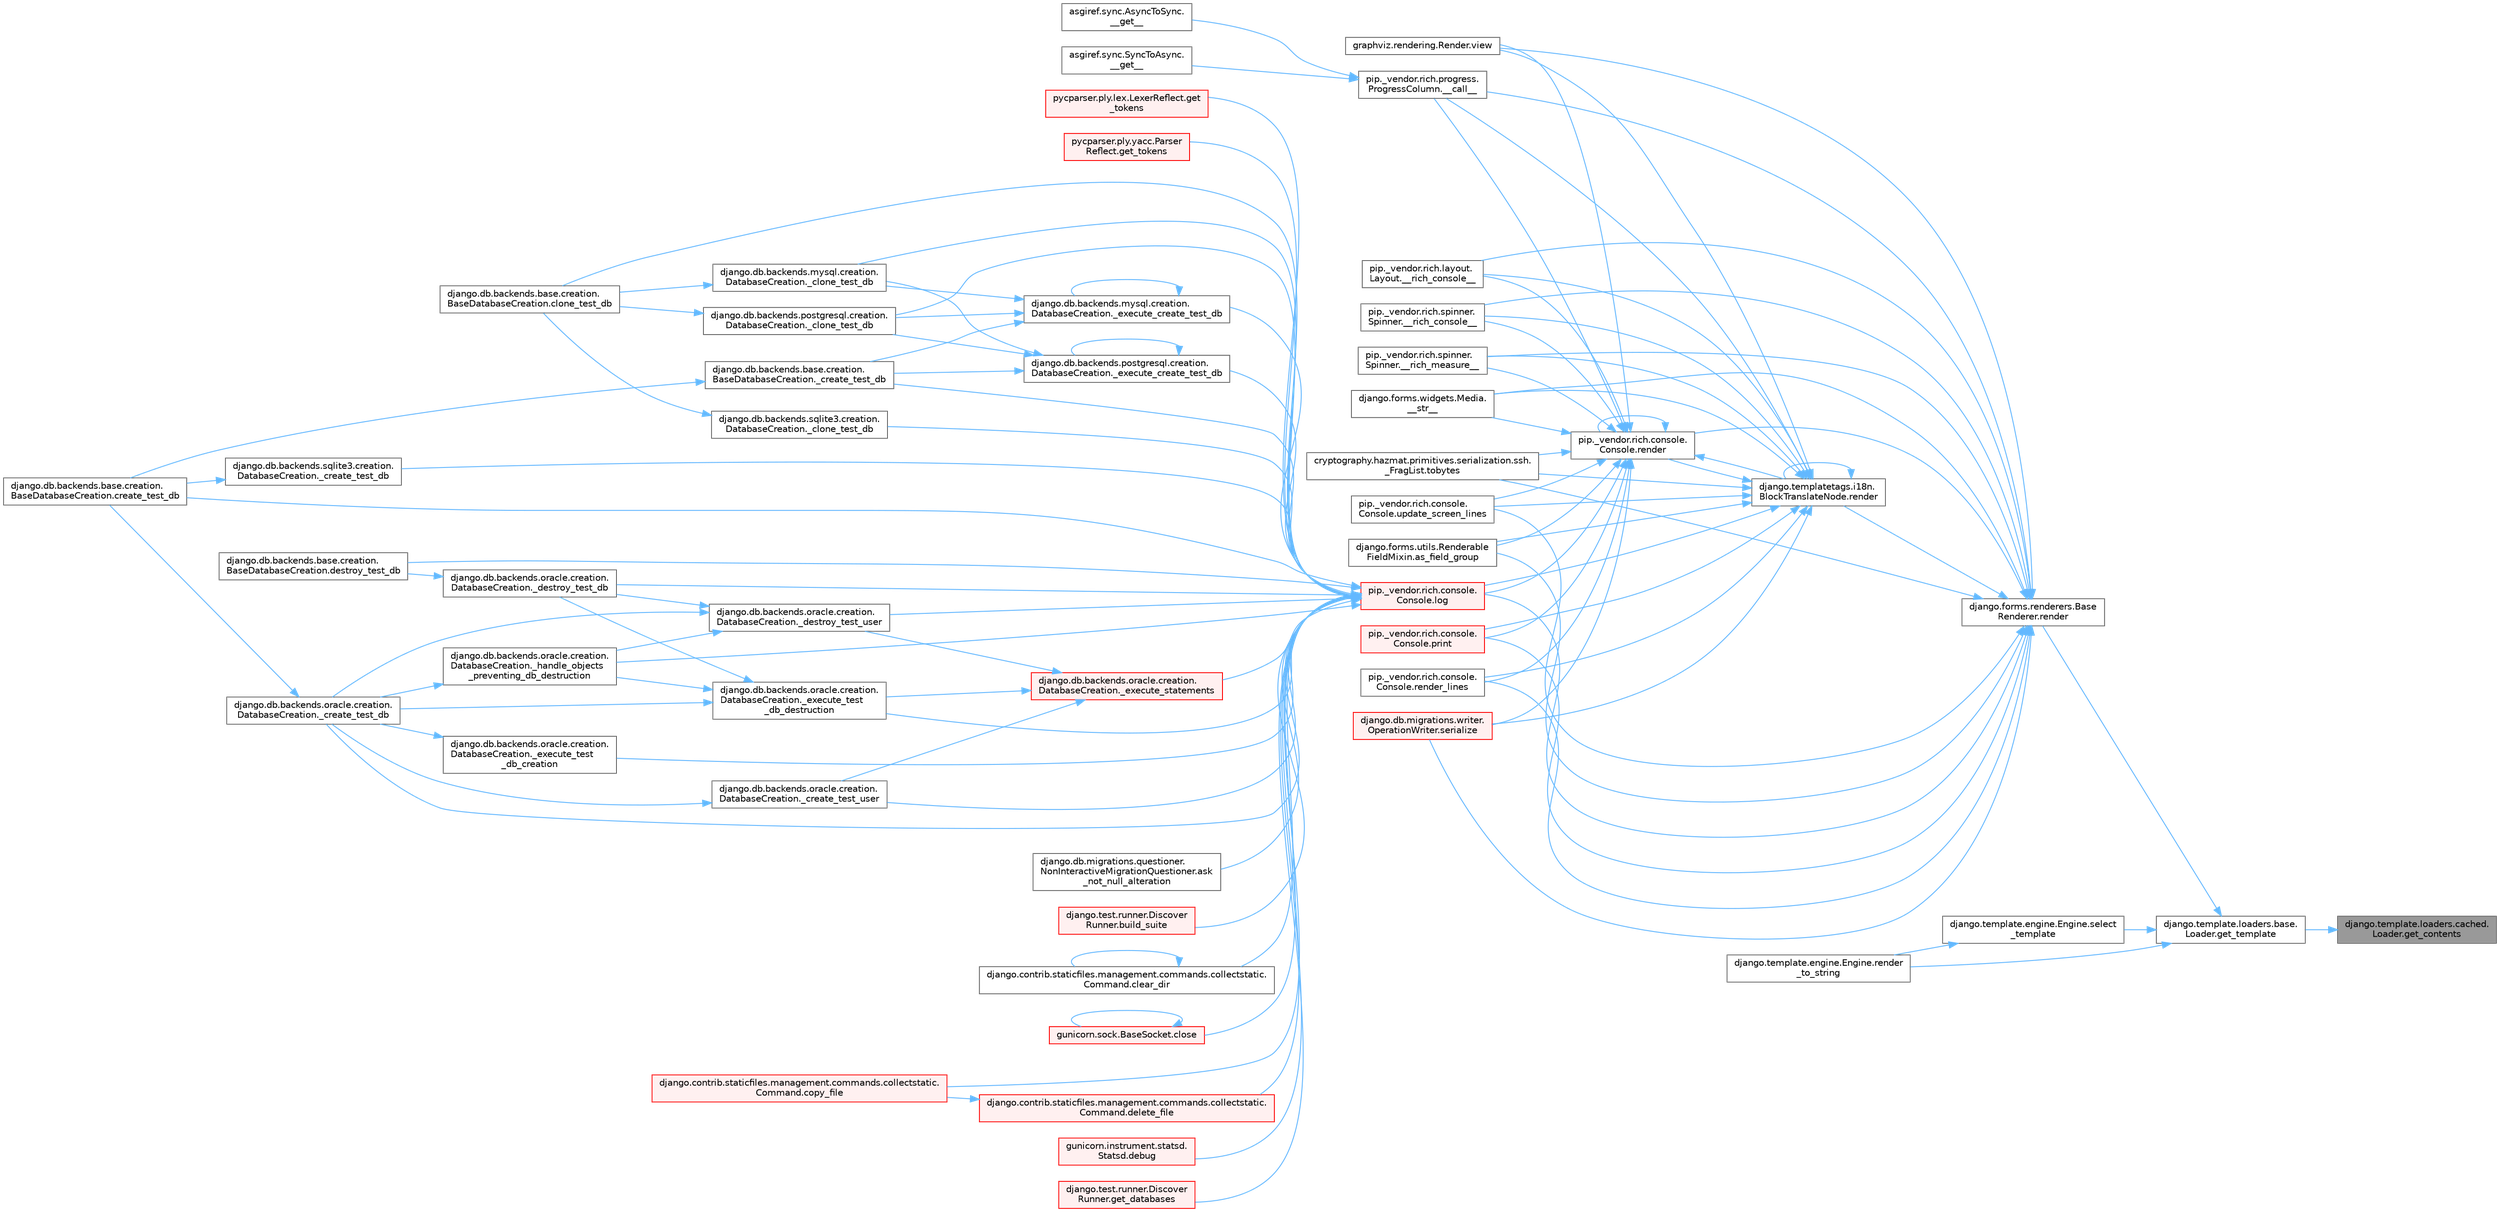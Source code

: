 digraph "django.template.loaders.cached.Loader.get_contents"
{
 // LATEX_PDF_SIZE
  bgcolor="transparent";
  edge [fontname=Helvetica,fontsize=10,labelfontname=Helvetica,labelfontsize=10];
  node [fontname=Helvetica,fontsize=10,shape=box,height=0.2,width=0.4];
  rankdir="RL";
  Node1 [id="Node000001",label="django.template.loaders.cached.\lLoader.get_contents",height=0.2,width=0.4,color="gray40", fillcolor="grey60", style="filled", fontcolor="black",tooltip=" "];
  Node1 -> Node2 [id="edge1_Node000001_Node000002",dir="back",color="steelblue1",style="solid",tooltip=" "];
  Node2 [id="Node000002",label="django.template.loaders.base.\lLoader.get_template",height=0.2,width=0.4,color="grey40", fillcolor="white", style="filled",URL="$classdjango_1_1template_1_1loaders_1_1base_1_1_loader.html#a669ef828001f88976aef1a6a91af9b86",tooltip=" "];
  Node2 -> Node3 [id="edge2_Node000002_Node000003",dir="back",color="steelblue1",style="solid",tooltip=" "];
  Node3 [id="Node000003",label="django.forms.renderers.Base\lRenderer.render",height=0.2,width=0.4,color="grey40", fillcolor="white", style="filled",URL="$classdjango_1_1forms_1_1renderers_1_1_base_renderer.html#afc2864a13f4b09dd1ed354c16e047652",tooltip=" "];
  Node3 -> Node4 [id="edge3_Node000003_Node000004",dir="back",color="steelblue1",style="solid",tooltip=" "];
  Node4 [id="Node000004",label="pip._vendor.rich.progress.\lProgressColumn.__call__",height=0.2,width=0.4,color="grey40", fillcolor="white", style="filled",URL="$classpip_1_1__vendor_1_1rich_1_1progress_1_1_progress_column.html#ae0c399be74222f949edb0fa5324cf6ea",tooltip=" "];
  Node4 -> Node5 [id="edge4_Node000004_Node000005",dir="back",color="steelblue1",style="solid",tooltip=" "];
  Node5 [id="Node000005",label="asgiref.sync.AsyncToSync.\l__get__",height=0.2,width=0.4,color="grey40", fillcolor="white", style="filled",URL="$classasgiref_1_1sync_1_1_async_to_sync.html#a23e9ef7a73da98dad9e3f4e65846969b",tooltip=" "];
  Node4 -> Node6 [id="edge5_Node000004_Node000006",dir="back",color="steelblue1",style="solid",tooltip=" "];
  Node6 [id="Node000006",label="asgiref.sync.SyncToAsync.\l__get__",height=0.2,width=0.4,color="grey40", fillcolor="white", style="filled",URL="$classasgiref_1_1sync_1_1_sync_to_async.html#aebdfbe3f01079a529fd2f39810597381",tooltip=" "];
  Node3 -> Node7 [id="edge6_Node000003_Node000007",dir="back",color="steelblue1",style="solid",tooltip=" "];
  Node7 [id="Node000007",label="pip._vendor.rich.layout.\lLayout.__rich_console__",height=0.2,width=0.4,color="grey40", fillcolor="white", style="filled",URL="$classpip_1_1__vendor_1_1rich_1_1layout_1_1_layout.html#ac39cb3d17d2b0324ee1b0dada41a3ebd",tooltip=" "];
  Node3 -> Node8 [id="edge7_Node000003_Node000008",dir="back",color="steelblue1",style="solid",tooltip=" "];
  Node8 [id="Node000008",label="pip._vendor.rich.spinner.\lSpinner.__rich_console__",height=0.2,width=0.4,color="grey40", fillcolor="white", style="filled",URL="$classpip_1_1__vendor_1_1rich_1_1spinner_1_1_spinner.html#a6883d8dced19ac48d4dfc74f776357fd",tooltip=" "];
  Node3 -> Node9 [id="edge8_Node000003_Node000009",dir="back",color="steelblue1",style="solid",tooltip=" "];
  Node9 [id="Node000009",label="pip._vendor.rich.spinner.\lSpinner.__rich_measure__",height=0.2,width=0.4,color="grey40", fillcolor="white", style="filled",URL="$classpip_1_1__vendor_1_1rich_1_1spinner_1_1_spinner.html#a89745682c823c44a31bae8e8d07869f5",tooltip=" "];
  Node3 -> Node10 [id="edge9_Node000003_Node000010",dir="back",color="steelblue1",style="solid",tooltip=" "];
  Node10 [id="Node000010",label="django.forms.widgets.Media.\l__str__",height=0.2,width=0.4,color="grey40", fillcolor="white", style="filled",URL="$classdjango_1_1forms_1_1widgets_1_1_media.html#ae1651710548a7d9f14f036d035012d21",tooltip=" "];
  Node3 -> Node11 [id="edge10_Node000003_Node000011",dir="back",color="steelblue1",style="solid",tooltip=" "];
  Node11 [id="Node000011",label="django.forms.utils.Renderable\lFieldMixin.as_field_group",height=0.2,width=0.4,color="grey40", fillcolor="white", style="filled",URL="$classdjango_1_1forms_1_1utils_1_1_renderable_field_mixin.html#a1e9a1b4f790ea694431554267fd5d74c",tooltip=" "];
  Node3 -> Node12 [id="edge11_Node000003_Node000012",dir="back",color="steelblue1",style="solid",tooltip=" "];
  Node12 [id="Node000012",label="pip._vendor.rich.console.\lConsole.log",height=0.2,width=0.4,color="red", fillcolor="#FFF0F0", style="filled",URL="$classpip_1_1__vendor_1_1rich_1_1console_1_1_console.html#af9c77e39f9413fc2b134c60cfa23b0f1",tooltip=" "];
  Node12 -> Node13 [id="edge12_Node000012_Node000013",dir="back",color="steelblue1",style="solid",tooltip=" "];
  Node13 [id="Node000013",label="django.db.backends.mysql.creation.\lDatabaseCreation._clone_test_db",height=0.2,width=0.4,color="grey40", fillcolor="white", style="filled",URL="$classdjango_1_1db_1_1backends_1_1mysql_1_1creation_1_1_database_creation.html#ab4d99b6a9b6a81141d0fba9440d91619",tooltip=" "];
  Node13 -> Node14 [id="edge13_Node000013_Node000014",dir="back",color="steelblue1",style="solid",tooltip=" "];
  Node14 [id="Node000014",label="django.db.backends.base.creation.\lBaseDatabaseCreation.clone_test_db",height=0.2,width=0.4,color="grey40", fillcolor="white", style="filled",URL="$classdjango_1_1db_1_1backends_1_1base_1_1creation_1_1_base_database_creation.html#aa792ff2a6725c1020027c189ff967316",tooltip=" "];
  Node12 -> Node15 [id="edge14_Node000012_Node000015",dir="back",color="steelblue1",style="solid",tooltip=" "];
  Node15 [id="Node000015",label="django.db.backends.postgresql.creation.\lDatabaseCreation._clone_test_db",height=0.2,width=0.4,color="grey40", fillcolor="white", style="filled",URL="$classdjango_1_1db_1_1backends_1_1postgresql_1_1creation_1_1_database_creation.html#ab57e8a2ba94a8a4888fd435036b4c322",tooltip=" "];
  Node15 -> Node14 [id="edge15_Node000015_Node000014",dir="back",color="steelblue1",style="solid",tooltip=" "];
  Node12 -> Node16 [id="edge16_Node000012_Node000016",dir="back",color="steelblue1",style="solid",tooltip=" "];
  Node16 [id="Node000016",label="django.db.backends.sqlite3.creation.\lDatabaseCreation._clone_test_db",height=0.2,width=0.4,color="grey40", fillcolor="white", style="filled",URL="$classdjango_1_1db_1_1backends_1_1sqlite3_1_1creation_1_1_database_creation.html#a43a28bd11187e2b0677fd0be7643387b",tooltip=" "];
  Node16 -> Node14 [id="edge17_Node000016_Node000014",dir="back",color="steelblue1",style="solid",tooltip=" "];
  Node12 -> Node17 [id="edge18_Node000012_Node000017",dir="back",color="steelblue1",style="solid",tooltip=" "];
  Node17 [id="Node000017",label="django.db.backends.base.creation.\lBaseDatabaseCreation._create_test_db",height=0.2,width=0.4,color="grey40", fillcolor="white", style="filled",URL="$classdjango_1_1db_1_1backends_1_1base_1_1creation_1_1_base_database_creation.html#a3782aff49b95503af2f0e518a10dc22d",tooltip=" "];
  Node17 -> Node18 [id="edge19_Node000017_Node000018",dir="back",color="steelblue1",style="solid",tooltip=" "];
  Node18 [id="Node000018",label="django.db.backends.base.creation.\lBaseDatabaseCreation.create_test_db",height=0.2,width=0.4,color="grey40", fillcolor="white", style="filled",URL="$classdjango_1_1db_1_1backends_1_1base_1_1creation_1_1_base_database_creation.html#af6962208f3f5ffa10ab9acf501090181",tooltip=" "];
  Node12 -> Node19 [id="edge20_Node000012_Node000019",dir="back",color="steelblue1",style="solid",tooltip=" "];
  Node19 [id="Node000019",label="django.db.backends.oracle.creation.\lDatabaseCreation._create_test_db",height=0.2,width=0.4,color="grey40", fillcolor="white", style="filled",URL="$classdjango_1_1db_1_1backends_1_1oracle_1_1creation_1_1_database_creation.html#aea03f2099a0f6691226755c6b60c133f",tooltip=" "];
  Node19 -> Node18 [id="edge21_Node000019_Node000018",dir="back",color="steelblue1",style="solid",tooltip=" "];
  Node12 -> Node20 [id="edge22_Node000012_Node000020",dir="back",color="steelblue1",style="solid",tooltip=" "];
  Node20 [id="Node000020",label="django.db.backends.sqlite3.creation.\lDatabaseCreation._create_test_db",height=0.2,width=0.4,color="grey40", fillcolor="white", style="filled",URL="$classdjango_1_1db_1_1backends_1_1sqlite3_1_1creation_1_1_database_creation.html#a67d2c057a1e604f78b379e63cd6bff28",tooltip=" "];
  Node20 -> Node18 [id="edge23_Node000020_Node000018",dir="back",color="steelblue1",style="solid",tooltip=" "];
  Node12 -> Node21 [id="edge24_Node000012_Node000021",dir="back",color="steelblue1",style="solid",tooltip=" "];
  Node21 [id="Node000021",label="django.db.backends.oracle.creation.\lDatabaseCreation._create_test_user",height=0.2,width=0.4,color="grey40", fillcolor="white", style="filled",URL="$classdjango_1_1db_1_1backends_1_1oracle_1_1creation_1_1_database_creation.html#a59ea754a7f0af2c6d24086c033e1a0dd",tooltip=" "];
  Node21 -> Node19 [id="edge25_Node000021_Node000019",dir="back",color="steelblue1",style="solid",tooltip=" "];
  Node12 -> Node22 [id="edge26_Node000012_Node000022",dir="back",color="steelblue1",style="solid",tooltip=" "];
  Node22 [id="Node000022",label="django.db.backends.oracle.creation.\lDatabaseCreation._destroy_test_db",height=0.2,width=0.4,color="grey40", fillcolor="white", style="filled",URL="$classdjango_1_1db_1_1backends_1_1oracle_1_1creation_1_1_database_creation.html#a08dd28500eb796fba820014d705845e1",tooltip=" "];
  Node22 -> Node23 [id="edge27_Node000022_Node000023",dir="back",color="steelblue1",style="solid",tooltip=" "];
  Node23 [id="Node000023",label="django.db.backends.base.creation.\lBaseDatabaseCreation.destroy_test_db",height=0.2,width=0.4,color="grey40", fillcolor="white", style="filled",URL="$classdjango_1_1db_1_1backends_1_1base_1_1creation_1_1_base_database_creation.html#a2c41c21dd95190d85b132c7666f9593d",tooltip=" "];
  Node12 -> Node24 [id="edge28_Node000012_Node000024",dir="back",color="steelblue1",style="solid",tooltip=" "];
  Node24 [id="Node000024",label="django.db.backends.oracle.creation.\lDatabaseCreation._destroy_test_user",height=0.2,width=0.4,color="grey40", fillcolor="white", style="filled",URL="$classdjango_1_1db_1_1backends_1_1oracle_1_1creation_1_1_database_creation.html#ac5b566d811b2dcccb9c6c125486ec8b9",tooltip=" "];
  Node24 -> Node19 [id="edge29_Node000024_Node000019",dir="back",color="steelblue1",style="solid",tooltip=" "];
  Node24 -> Node22 [id="edge30_Node000024_Node000022",dir="back",color="steelblue1",style="solid",tooltip=" "];
  Node24 -> Node25 [id="edge31_Node000024_Node000025",dir="back",color="steelblue1",style="solid",tooltip=" "];
  Node25 [id="Node000025",label="django.db.backends.oracle.creation.\lDatabaseCreation._handle_objects\l_preventing_db_destruction",height=0.2,width=0.4,color="grey40", fillcolor="white", style="filled",URL="$classdjango_1_1db_1_1backends_1_1oracle_1_1creation_1_1_database_creation.html#a1c37c804f0a89dbadda5bc9fd5b601af",tooltip=" "];
  Node25 -> Node19 [id="edge32_Node000025_Node000019",dir="back",color="steelblue1",style="solid",tooltip=" "];
  Node12 -> Node26 [id="edge33_Node000012_Node000026",dir="back",color="steelblue1",style="solid",tooltip=" "];
  Node26 [id="Node000026",label="django.db.backends.mysql.creation.\lDatabaseCreation._execute_create_test_db",height=0.2,width=0.4,color="grey40", fillcolor="white", style="filled",URL="$classdjango_1_1db_1_1backends_1_1mysql_1_1creation_1_1_database_creation.html#ab42ab74c9087be175aad845aec9d4160",tooltip=" "];
  Node26 -> Node13 [id="edge34_Node000026_Node000013",dir="back",color="steelblue1",style="solid",tooltip=" "];
  Node26 -> Node15 [id="edge35_Node000026_Node000015",dir="back",color="steelblue1",style="solid",tooltip=" "];
  Node26 -> Node17 [id="edge36_Node000026_Node000017",dir="back",color="steelblue1",style="solid",tooltip=" "];
  Node26 -> Node26 [id="edge37_Node000026_Node000026",dir="back",color="steelblue1",style="solid",tooltip=" "];
  Node12 -> Node27 [id="edge38_Node000012_Node000027",dir="back",color="steelblue1",style="solid",tooltip=" "];
  Node27 [id="Node000027",label="django.db.backends.postgresql.creation.\lDatabaseCreation._execute_create_test_db",height=0.2,width=0.4,color="grey40", fillcolor="white", style="filled",URL="$classdjango_1_1db_1_1backends_1_1postgresql_1_1creation_1_1_database_creation.html#a8c9e9502a3370ff7f46e7982b1ace1ec",tooltip=" "];
  Node27 -> Node13 [id="edge39_Node000027_Node000013",dir="back",color="steelblue1",style="solid",tooltip=" "];
  Node27 -> Node15 [id="edge40_Node000027_Node000015",dir="back",color="steelblue1",style="solid",tooltip=" "];
  Node27 -> Node17 [id="edge41_Node000027_Node000017",dir="back",color="steelblue1",style="solid",tooltip=" "];
  Node27 -> Node27 [id="edge42_Node000027_Node000027",dir="back",color="steelblue1",style="solid",tooltip=" "];
  Node12 -> Node28 [id="edge43_Node000012_Node000028",dir="back",color="steelblue1",style="solid",tooltip=" "];
  Node28 [id="Node000028",label="django.db.backends.oracle.creation.\lDatabaseCreation._execute_statements",height=0.2,width=0.4,color="red", fillcolor="#FFF0F0", style="filled",URL="$classdjango_1_1db_1_1backends_1_1oracle_1_1creation_1_1_database_creation.html#a40f0a887cb7b18753bb057b12ede6de5",tooltip=" "];
  Node28 -> Node21 [id="edge44_Node000028_Node000021",dir="back",color="steelblue1",style="solid",tooltip=" "];
  Node28 -> Node24 [id="edge45_Node000028_Node000024",dir="back",color="steelblue1",style="solid",tooltip=" "];
  Node28 -> Node31 [id="edge46_Node000028_Node000031",dir="back",color="steelblue1",style="solid",tooltip=" "];
  Node31 [id="Node000031",label="django.db.backends.oracle.creation.\lDatabaseCreation._execute_test\l_db_destruction",height=0.2,width=0.4,color="grey40", fillcolor="white", style="filled",URL="$classdjango_1_1db_1_1backends_1_1oracle_1_1creation_1_1_database_creation.html#a122c68cb1495e4c1a5c9c6a8f61ea46f",tooltip=" "];
  Node31 -> Node19 [id="edge47_Node000031_Node000019",dir="back",color="steelblue1",style="solid",tooltip=" "];
  Node31 -> Node22 [id="edge48_Node000031_Node000022",dir="back",color="steelblue1",style="solid",tooltip=" "];
  Node31 -> Node25 [id="edge49_Node000031_Node000025",dir="back",color="steelblue1",style="solid",tooltip=" "];
  Node12 -> Node30 [id="edge50_Node000012_Node000030",dir="back",color="steelblue1",style="solid",tooltip=" "];
  Node30 [id="Node000030",label="django.db.backends.oracle.creation.\lDatabaseCreation._execute_test\l_db_creation",height=0.2,width=0.4,color="grey40", fillcolor="white", style="filled",URL="$classdjango_1_1db_1_1backends_1_1oracle_1_1creation_1_1_database_creation.html#a66d037f8286d396a98cf6ad2a5b9f25f",tooltip=" "];
  Node30 -> Node19 [id="edge51_Node000030_Node000019",dir="back",color="steelblue1",style="solid",tooltip=" "];
  Node12 -> Node31 [id="edge52_Node000012_Node000031",dir="back",color="steelblue1",style="solid",tooltip=" "];
  Node12 -> Node25 [id="edge53_Node000012_Node000025",dir="back",color="steelblue1",style="solid",tooltip=" "];
  Node12 -> Node32 [id="edge54_Node000012_Node000032",dir="back",color="steelblue1",style="solid",tooltip=" "];
  Node32 [id="Node000032",label="django.db.migrations.questioner.\lNonInteractiveMigrationQuestioner.ask\l_not_null_alteration",height=0.2,width=0.4,color="grey40", fillcolor="white", style="filled",URL="$classdjango_1_1db_1_1migrations_1_1questioner_1_1_non_interactive_migration_questioner.html#a8e2e9dcddaff9a58581a3bdfbc87136f",tooltip=" "];
  Node12 -> Node33 [id="edge55_Node000012_Node000033",dir="back",color="steelblue1",style="solid",tooltip=" "];
  Node33 [id="Node000033",label="django.test.runner.Discover\lRunner.build_suite",height=0.2,width=0.4,color="red", fillcolor="#FFF0F0", style="filled",URL="$classdjango_1_1test_1_1runner_1_1_discover_runner.html#a59c1b9e138786179fdbfce3ab15bf2c8",tooltip=" "];
  Node12 -> Node35 [id="edge56_Node000012_Node000035",dir="back",color="steelblue1",style="solid",tooltip=" "];
  Node35 [id="Node000035",label="django.contrib.staticfiles.management.commands.collectstatic.\lCommand.clear_dir",height=0.2,width=0.4,color="grey40", fillcolor="white", style="filled",URL="$classdjango_1_1contrib_1_1staticfiles_1_1management_1_1commands_1_1collectstatic_1_1_command.html#a2974077448bb3e1203a0c82350976399",tooltip=" "];
  Node35 -> Node35 [id="edge57_Node000035_Node000035",dir="back",color="steelblue1",style="solid",tooltip=" "];
  Node12 -> Node14 [id="edge58_Node000012_Node000014",dir="back",color="steelblue1",style="solid",tooltip=" "];
  Node12 -> Node36 [id="edge59_Node000012_Node000036",dir="back",color="steelblue1",style="solid",tooltip=" "];
  Node36 [id="Node000036",label="gunicorn.sock.BaseSocket.close",height=0.2,width=0.4,color="red", fillcolor="#FFF0F0", style="filled",URL="$classgunicorn_1_1sock_1_1_base_socket.html#af2002e81bf30cc8c6614f9568af6ef06",tooltip=" "];
  Node36 -> Node36 [id="edge60_Node000036_Node000036",dir="back",color="steelblue1",style="solid",tooltip=" "];
  Node12 -> Node2415 [id="edge61_Node000012_Node002415",dir="back",color="steelblue1",style="solid",tooltip=" "];
  Node2415 [id="Node002415",label="django.contrib.staticfiles.management.commands.collectstatic.\lCommand.copy_file",height=0.2,width=0.4,color="red", fillcolor="#FFF0F0", style="filled",URL="$classdjango_1_1contrib_1_1staticfiles_1_1management_1_1commands_1_1collectstatic_1_1_command.html#aa1d53e284649215d968d4bb505fb4d4b",tooltip=" "];
  Node12 -> Node18 [id="edge62_Node000012_Node000018",dir="back",color="steelblue1",style="solid",tooltip=" "];
  Node12 -> Node2997 [id="edge63_Node000012_Node002997",dir="back",color="steelblue1",style="solid",tooltip=" "];
  Node2997 [id="Node002997",label="gunicorn.instrument.statsd.\lStatsd.debug",height=0.2,width=0.4,color="red", fillcolor="#FFF0F0", style="filled",URL="$classgunicorn_1_1instrument_1_1statsd_1_1_statsd.html#abb1906a025131e88e3da6201580d70b8",tooltip=" "];
  Node12 -> Node2414 [id="edge64_Node000012_Node002414",dir="back",color="steelblue1",style="solid",tooltip=" "];
  Node2414 [id="Node002414",label="django.contrib.staticfiles.management.commands.collectstatic.\lCommand.delete_file",height=0.2,width=0.4,color="red", fillcolor="#FFF0F0", style="filled",URL="$classdjango_1_1contrib_1_1staticfiles_1_1management_1_1commands_1_1collectstatic_1_1_command.html#a54d45dfce4bec3a86e7cd24afd6ade21",tooltip=" "];
  Node2414 -> Node2415 [id="edge65_Node002414_Node002415",dir="back",color="steelblue1",style="solid",tooltip=" "];
  Node12 -> Node23 [id="edge66_Node000012_Node000023",dir="back",color="steelblue1",style="solid",tooltip=" "];
  Node12 -> Node2998 [id="edge67_Node000012_Node002998",dir="back",color="steelblue1",style="solid",tooltip=" "];
  Node2998 [id="Node002998",label="django.test.runner.Discover\lRunner.get_databases",height=0.2,width=0.4,color="red", fillcolor="#FFF0F0", style="filled",URL="$classdjango_1_1test_1_1runner_1_1_discover_runner.html#ad447cd139bbf24a8ca2d0c4bd0bb9810",tooltip=" "];
  Node12 -> Node1607 [id="edge68_Node000012_Node001607",dir="back",color="steelblue1",style="solid",tooltip=" "];
  Node1607 [id="Node001607",label="pycparser.ply.lex.LexerReflect.get\l_tokens",height=0.2,width=0.4,color="red", fillcolor="#FFF0F0", style="filled",URL="$classpycparser_1_1ply_1_1lex_1_1_lexer_reflect.html#a10983bce282c9b55abb82ce3807c6286",tooltip=" "];
  Node12 -> Node1609 [id="edge69_Node000012_Node001609",dir="back",color="steelblue1",style="solid",tooltip=" "];
  Node1609 [id="Node001609",label="pycparser.ply.yacc.Parser\lReflect.get_tokens",height=0.2,width=0.4,color="red", fillcolor="#FFF0F0", style="filled",URL="$classpycparser_1_1ply_1_1yacc_1_1_parser_reflect.html#a32a8391d1552f74d1fd812eec68dc908",tooltip=" "];
  Node3 -> Node433 [id="edge70_Node000003_Node000433",dir="back",color="steelblue1",style="solid",tooltip=" "];
  Node433 [id="Node000433",label="pip._vendor.rich.console.\lConsole.print",height=0.2,width=0.4,color="red", fillcolor="#FFF0F0", style="filled",URL="$classpip_1_1__vendor_1_1rich_1_1console_1_1_console.html#af954370cdbb49236b597f2c11064549d",tooltip=" "];
  Node3 -> Node515 [id="edge71_Node000003_Node000515",dir="back",color="steelblue1",style="solid",tooltip=" "];
  Node515 [id="Node000515",label="django.templatetags.i18n.\lBlockTranslateNode.render",height=0.2,width=0.4,color="grey40", fillcolor="white", style="filled",URL="$classdjango_1_1templatetags_1_1i18n_1_1_block_translate_node.html#aaf05bebfd02c1c4b676387ada0357832",tooltip=" "];
  Node515 -> Node4 [id="edge72_Node000515_Node000004",dir="back",color="steelblue1",style="solid",tooltip=" "];
  Node515 -> Node7 [id="edge73_Node000515_Node000007",dir="back",color="steelblue1",style="solid",tooltip=" "];
  Node515 -> Node8 [id="edge74_Node000515_Node000008",dir="back",color="steelblue1",style="solid",tooltip=" "];
  Node515 -> Node9 [id="edge75_Node000515_Node000009",dir="back",color="steelblue1",style="solid",tooltip=" "];
  Node515 -> Node10 [id="edge76_Node000515_Node000010",dir="back",color="steelblue1",style="solid",tooltip=" "];
  Node515 -> Node11 [id="edge77_Node000515_Node000011",dir="back",color="steelblue1",style="solid",tooltip=" "];
  Node515 -> Node12 [id="edge78_Node000515_Node000012",dir="back",color="steelblue1",style="solid",tooltip=" "];
  Node515 -> Node433 [id="edge79_Node000515_Node000433",dir="back",color="steelblue1",style="solid",tooltip=" "];
  Node515 -> Node515 [id="edge80_Node000515_Node000515",dir="back",color="steelblue1",style="solid",tooltip=" "];
  Node515 -> Node516 [id="edge81_Node000515_Node000516",dir="back",color="steelblue1",style="solid",tooltip=" "];
  Node516 [id="Node000516",label="pip._vendor.rich.console.\lConsole.render",height=0.2,width=0.4,color="grey40", fillcolor="white", style="filled",URL="$classpip_1_1__vendor_1_1rich_1_1console_1_1_console.html#a9551b8254c573105adde80622393a938",tooltip=" "];
  Node516 -> Node4 [id="edge82_Node000516_Node000004",dir="back",color="steelblue1",style="solid",tooltip=" "];
  Node516 -> Node7 [id="edge83_Node000516_Node000007",dir="back",color="steelblue1",style="solid",tooltip=" "];
  Node516 -> Node8 [id="edge84_Node000516_Node000008",dir="back",color="steelblue1",style="solid",tooltip=" "];
  Node516 -> Node9 [id="edge85_Node000516_Node000009",dir="back",color="steelblue1",style="solid",tooltip=" "];
  Node516 -> Node10 [id="edge86_Node000516_Node000010",dir="back",color="steelblue1",style="solid",tooltip=" "];
  Node516 -> Node11 [id="edge87_Node000516_Node000011",dir="back",color="steelblue1",style="solid",tooltip=" "];
  Node516 -> Node12 [id="edge88_Node000516_Node000012",dir="back",color="steelblue1",style="solid",tooltip=" "];
  Node516 -> Node433 [id="edge89_Node000516_Node000433",dir="back",color="steelblue1",style="solid",tooltip=" "];
  Node516 -> Node515 [id="edge90_Node000516_Node000515",dir="back",color="steelblue1",style="solid",tooltip=" "];
  Node516 -> Node516 [id="edge91_Node000516_Node000516",dir="back",color="steelblue1",style="solid",tooltip=" "];
  Node516 -> Node517 [id="edge92_Node000516_Node000517",dir="back",color="steelblue1",style="solid",tooltip=" "];
  Node517 [id="Node000517",label="pip._vendor.rich.console.\lConsole.render_lines",height=0.2,width=0.4,color="grey40", fillcolor="white", style="filled",URL="$classpip_1_1__vendor_1_1rich_1_1console_1_1_console.html#a5818808a49db20c5bee6986425f96f14",tooltip=" "];
  Node516 -> Node518 [id="edge93_Node000516_Node000518",dir="back",color="steelblue1",style="solid",tooltip=" "];
  Node518 [id="Node000518",label="django.db.migrations.writer.\lOperationWriter.serialize",height=0.2,width=0.4,color="red", fillcolor="#FFF0F0", style="filled",URL="$classdjango_1_1db_1_1migrations_1_1writer_1_1_operation_writer.html#a866e8d13e1c54a35d74e9a6b0383b2f8",tooltip=" "];
  Node516 -> Node590 [id="edge94_Node000516_Node000590",dir="back",color="steelblue1",style="solid",tooltip=" "];
  Node590 [id="Node000590",label="cryptography.hazmat.primitives.serialization.ssh.\l_FragList.tobytes",height=0.2,width=0.4,color="grey40", fillcolor="white", style="filled",URL="$classcryptography_1_1hazmat_1_1primitives_1_1serialization_1_1ssh_1_1___frag_list.html#a195dd4e7c741624829a13af53fa3de38",tooltip=" "];
  Node516 -> Node591 [id="edge95_Node000516_Node000591",dir="back",color="steelblue1",style="solid",tooltip=" "];
  Node591 [id="Node000591",label="pip._vendor.rich.console.\lConsole.update_screen_lines",height=0.2,width=0.4,color="grey40", fillcolor="white", style="filled",URL="$classpip_1_1__vendor_1_1rich_1_1console_1_1_console.html#a21cfe5af86ec7533f23d45fe2969817e",tooltip=" "];
  Node516 -> Node592 [id="edge96_Node000516_Node000592",dir="back",color="steelblue1",style="solid",tooltip=" "];
  Node592 [id="Node000592",label="graphviz.rendering.Render.view",height=0.2,width=0.4,color="grey40", fillcolor="white", style="filled",URL="$classgraphviz_1_1rendering_1_1_render.html#a53169c422996b9a7e92b5580c13914e2",tooltip=" "];
  Node515 -> Node517 [id="edge97_Node000515_Node000517",dir="back",color="steelblue1",style="solid",tooltip=" "];
  Node515 -> Node518 [id="edge98_Node000515_Node000518",dir="back",color="steelblue1",style="solid",tooltip=" "];
  Node515 -> Node590 [id="edge99_Node000515_Node000590",dir="back",color="steelblue1",style="solid",tooltip=" "];
  Node515 -> Node591 [id="edge100_Node000515_Node000591",dir="back",color="steelblue1",style="solid",tooltip=" "];
  Node515 -> Node592 [id="edge101_Node000515_Node000592",dir="back",color="steelblue1",style="solid",tooltip=" "];
  Node3 -> Node516 [id="edge102_Node000003_Node000516",dir="back",color="steelblue1",style="solid",tooltip=" "];
  Node3 -> Node517 [id="edge103_Node000003_Node000517",dir="back",color="steelblue1",style="solid",tooltip=" "];
  Node3 -> Node518 [id="edge104_Node000003_Node000518",dir="back",color="steelblue1",style="solid",tooltip=" "];
  Node3 -> Node590 [id="edge105_Node000003_Node000590",dir="back",color="steelblue1",style="solid",tooltip=" "];
  Node3 -> Node591 [id="edge106_Node000003_Node000591",dir="back",color="steelblue1",style="solid",tooltip=" "];
  Node3 -> Node592 [id="edge107_Node000003_Node000592",dir="back",color="steelblue1",style="solid",tooltip=" "];
  Node2 -> Node2988 [id="edge108_Node000002_Node002988",dir="back",color="steelblue1",style="solid",tooltip=" "];
  Node2988 [id="Node002988",label="django.template.engine.Engine.render\l_to_string",height=0.2,width=0.4,color="grey40", fillcolor="white", style="filled",URL="$classdjango_1_1template_1_1engine_1_1_engine.html#a2a857066b463a553f75f87377331a1e0",tooltip=" "];
  Node2 -> Node2989 [id="edge109_Node000002_Node002989",dir="back",color="steelblue1",style="solid",tooltip=" "];
  Node2989 [id="Node002989",label="django.template.engine.Engine.select\l_template",height=0.2,width=0.4,color="grey40", fillcolor="white", style="filled",URL="$classdjango_1_1template_1_1engine_1_1_engine.html#ae967bd188ed4949165f51563b6897a7b",tooltip=" "];
  Node2989 -> Node2988 [id="edge110_Node002989_Node002988",dir="back",color="steelblue1",style="solid",tooltip=" "];
}
